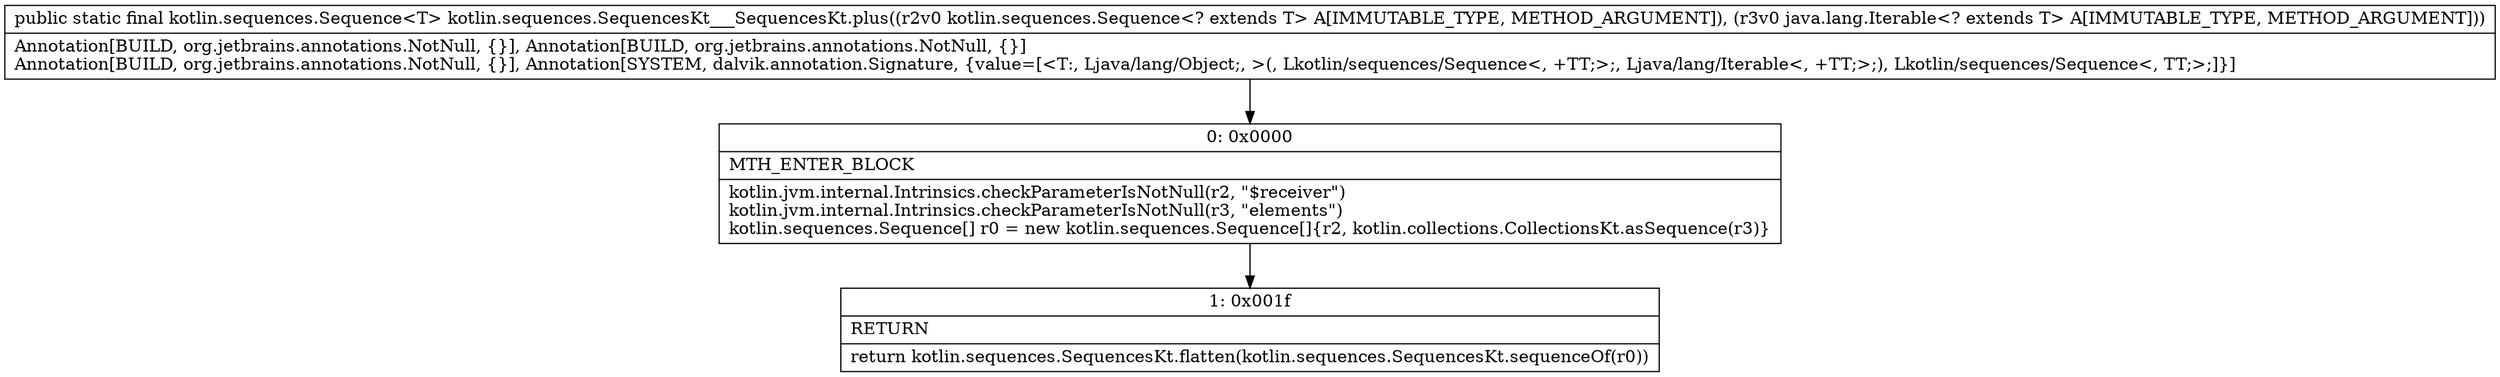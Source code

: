 digraph "CFG forkotlin.sequences.SequencesKt___SequencesKt.plus(Lkotlin\/sequences\/Sequence;Ljava\/lang\/Iterable;)Lkotlin\/sequences\/Sequence;" {
Node_0 [shape=record,label="{0\:\ 0x0000|MTH_ENTER_BLOCK\l|kotlin.jvm.internal.Intrinsics.checkParameterIsNotNull(r2, \"$receiver\")\lkotlin.jvm.internal.Intrinsics.checkParameterIsNotNull(r3, \"elements\")\lkotlin.sequences.Sequence[] r0 = new kotlin.sequences.Sequence[]\{r2, kotlin.collections.CollectionsKt.asSequence(r3)\}\l}"];
Node_1 [shape=record,label="{1\:\ 0x001f|RETURN\l|return kotlin.sequences.SequencesKt.flatten(kotlin.sequences.SequencesKt.sequenceOf(r0))\l}"];
MethodNode[shape=record,label="{public static final kotlin.sequences.Sequence\<T\> kotlin.sequences.SequencesKt___SequencesKt.plus((r2v0 kotlin.sequences.Sequence\<? extends T\> A[IMMUTABLE_TYPE, METHOD_ARGUMENT]), (r3v0 java.lang.Iterable\<? extends T\> A[IMMUTABLE_TYPE, METHOD_ARGUMENT]))  | Annotation[BUILD, org.jetbrains.annotations.NotNull, \{\}], Annotation[BUILD, org.jetbrains.annotations.NotNull, \{\}]\lAnnotation[BUILD, org.jetbrains.annotations.NotNull, \{\}], Annotation[SYSTEM, dalvik.annotation.Signature, \{value=[\<T:, Ljava\/lang\/Object;, \>(, Lkotlin\/sequences\/Sequence\<, +TT;\>;, Ljava\/lang\/Iterable\<, +TT;\>;), Lkotlin\/sequences\/Sequence\<, TT;\>;]\}]\l}"];
MethodNode -> Node_0;
Node_0 -> Node_1;
}

